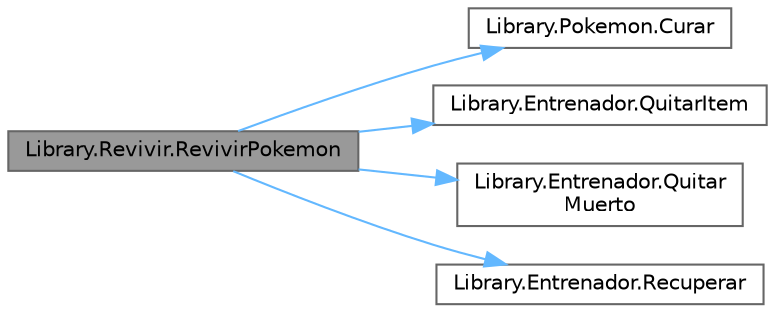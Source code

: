 digraph "Library.Revivir.RevivirPokemon"
{
 // INTERACTIVE_SVG=YES
 // LATEX_PDF_SIZE
  bgcolor="transparent";
  edge [fontname=Helvetica,fontsize=10,labelfontname=Helvetica,labelfontsize=10];
  node [fontname=Helvetica,fontsize=10,shape=box,height=0.2,width=0.4];
  rankdir="LR";
  Node1 [id="Node000001",label="Library.Revivir.RevivirPokemon",height=0.2,width=0.4,color="gray40", fillcolor="grey60", style="filled", fontcolor="black",tooltip="Revive a un Pokémon muerto."];
  Node1 -> Node2 [id="edge1_Node000001_Node000002",color="steelblue1",style="solid",tooltip=" "];
  Node2 [id="Node000002",label="Library.Pokemon.Curar",height=0.2,width=0.4,color="grey40", fillcolor="white", style="filled",URL="$classLibrary_1_1Pokemon.html#aff71134477156b5bfe15b24aa5eb5df9",tooltip="Se encarga de curar al Pokémon."];
  Node1 -> Node3 [id="edge2_Node000001_Node000003",color="steelblue1",style="solid",tooltip=" "];
  Node3 [id="Node000003",label="Library.Entrenador.QuitarItem",height=0.2,width=0.4,color="grey40", fillcolor="white", style="filled",URL="$classLibrary_1_1Entrenador.html#aaf91b2a3c57e8e2f0f3128e74e1b561a",tooltip="Quita un item del catálogo del entrenador."];
  Node1 -> Node4 [id="edge3_Node000001_Node000004",color="steelblue1",style="solid",tooltip=" "];
  Node4 [id="Node000004",label="Library.Entrenador.Quitar\lMuerto",height=0.2,width=0.4,color="grey40", fillcolor="white", style="filled",URL="$classLibrary_1_1Entrenador.html#ad4d7b3ee3a6e9c7dd7d666170e17e92e",tooltip="Quita a un Pokémon del catálogo de muertos."];
  Node1 -> Node5 [id="edge4_Node000001_Node000005",color="steelblue1",style="solid",tooltip=" "];
  Node5 [id="Node000005",label="Library.Entrenador.Recuperar",height=0.2,width=0.4,color="grey40", fillcolor="white", style="filled",URL="$classLibrary_1_1Entrenador.html#afd1596833ca7ab117906aab8176404f8",tooltip="Agrega al catálogo un Pokémon que fue reivivido."];
}
